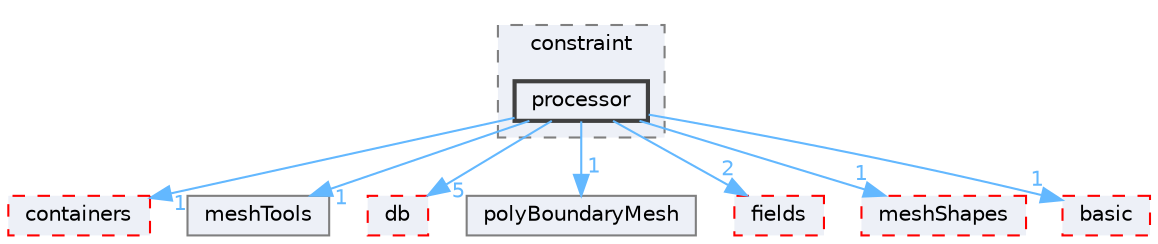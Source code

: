 digraph "src/OpenFOAM/meshes/polyMesh/polyPatches/constraint/processor"
{
 // LATEX_PDF_SIZE
  bgcolor="transparent";
  edge [fontname=Helvetica,fontsize=10,labelfontname=Helvetica,labelfontsize=10];
  node [fontname=Helvetica,fontsize=10,shape=box,height=0.2,width=0.4];
  compound=true
  subgraph clusterdir_09b4360db181b1c37726382a34e0210b {
    graph [ bgcolor="#edf0f7", pencolor="grey50", label="constraint", fontname=Helvetica,fontsize=10 style="filled,dashed", URL="dir_09b4360db181b1c37726382a34e0210b.html",tooltip=""]
  dir_3a2dac8f5edfcbb51e89f7f5533efae4 [label="processor", fillcolor="#edf0f7", color="grey25", style="filled,bold", URL="dir_3a2dac8f5edfcbb51e89f7f5533efae4.html",tooltip=""];
  }
  dir_19d0872053bde092be81d7fe3f56cbf7 [label="containers", fillcolor="#edf0f7", color="red", style="filled,dashed", URL="dir_19d0872053bde092be81d7fe3f56cbf7.html",tooltip=""];
  dir_fa020d1bff9bcecc84fa7b07f71b0284 [label="meshTools", fillcolor="#edf0f7", color="grey50", style="filled", URL="dir_fa020d1bff9bcecc84fa7b07f71b0284.html",tooltip=""];
  dir_63c634f7a7cfd679ac26c67fb30fc32f [label="db", fillcolor="#edf0f7", color="red", style="filled,dashed", URL="dir_63c634f7a7cfd679ac26c67fb30fc32f.html",tooltip=""];
  dir_69df57964460ad28b76ac09933bf52c8 [label="polyBoundaryMesh", fillcolor="#edf0f7", color="grey50", style="filled", URL="dir_69df57964460ad28b76ac09933bf52c8.html",tooltip=""];
  dir_962442b8f989d5529fab5e0f0e4ffb74 [label="fields", fillcolor="#edf0f7", color="red", style="filled,dashed", URL="dir_962442b8f989d5529fab5e0f0e4ffb74.html",tooltip=""];
  dir_b8e2732bc99f8fb2a379dad81aa6030e [label="meshShapes", fillcolor="#edf0f7", color="red", style="filled,dashed", URL="dir_b8e2732bc99f8fb2a379dad81aa6030e.html",tooltip=""];
  dir_c9c78bb8b3facc20391427dbd62674be [label="basic", fillcolor="#edf0f7", color="red", style="filled,dashed", URL="dir_c9c78bb8b3facc20391427dbd62674be.html",tooltip=""];
  dir_3a2dac8f5edfcbb51e89f7f5533efae4->dir_19d0872053bde092be81d7fe3f56cbf7 [headlabel="1", labeldistance=1.5 headhref="dir_003084_000669.html" href="dir_003084_000669.html" color="steelblue1" fontcolor="steelblue1"];
  dir_3a2dac8f5edfcbb51e89f7f5533efae4->dir_63c634f7a7cfd679ac26c67fb30fc32f [headlabel="5", labeldistance=1.5 headhref="dir_003084_000817.html" href="dir_003084_000817.html" color="steelblue1" fontcolor="steelblue1"];
  dir_3a2dac8f5edfcbb51e89f7f5533efae4->dir_69df57964460ad28b76ac09933bf52c8 [headlabel="1", labeldistance=1.5 headhref="dir_003084_002973.html" href="dir_003084_002973.html" color="steelblue1" fontcolor="steelblue1"];
  dir_3a2dac8f5edfcbb51e89f7f5533efae4->dir_962442b8f989d5529fab5e0f0e4ffb74 [headlabel="2", labeldistance=1.5 headhref="dir_003084_001335.html" href="dir_003084_001335.html" color="steelblue1" fontcolor="steelblue1"];
  dir_3a2dac8f5edfcbb51e89f7f5533efae4->dir_b8e2732bc99f8fb2a379dad81aa6030e [headlabel="1", labeldistance=1.5 headhref="dir_003084_002377.html" href="dir_003084_002377.html" color="steelblue1" fontcolor="steelblue1"];
  dir_3a2dac8f5edfcbb51e89f7f5533efae4->dir_c9c78bb8b3facc20391427dbd62674be [headlabel="1", labeldistance=1.5 headhref="dir_003084_000218.html" href="dir_003084_000218.html" color="steelblue1" fontcolor="steelblue1"];
  dir_3a2dac8f5edfcbb51e89f7f5533efae4->dir_fa020d1bff9bcecc84fa7b07f71b0284 [headlabel="1", labeldistance=1.5 headhref="dir_003084_002384.html" href="dir_003084_002384.html" color="steelblue1" fontcolor="steelblue1"];
}
